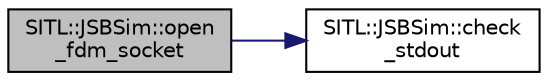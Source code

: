 digraph "SITL::JSBSim::open_fdm_socket"
{
 // INTERACTIVE_SVG=YES
  edge [fontname="Helvetica",fontsize="10",labelfontname="Helvetica",labelfontsize="10"];
  node [fontname="Helvetica",fontsize="10",shape=record];
  rankdir="LR";
  Node1 [label="SITL::JSBSim::open\l_fdm_socket",height=0.2,width=0.4,color="black", fillcolor="grey75", style="filled", fontcolor="black"];
  Node1 -> Node2 [color="midnightblue",fontsize="10",style="solid",fontname="Helvetica"];
  Node2 [label="SITL::JSBSim::check\l_stdout",height=0.2,width=0.4,color="black", fillcolor="white", style="filled",URL="$classSITL_1_1JSBSim.html#a7a215abef77dd3a3d8da5b9364a73e1b"];
}
